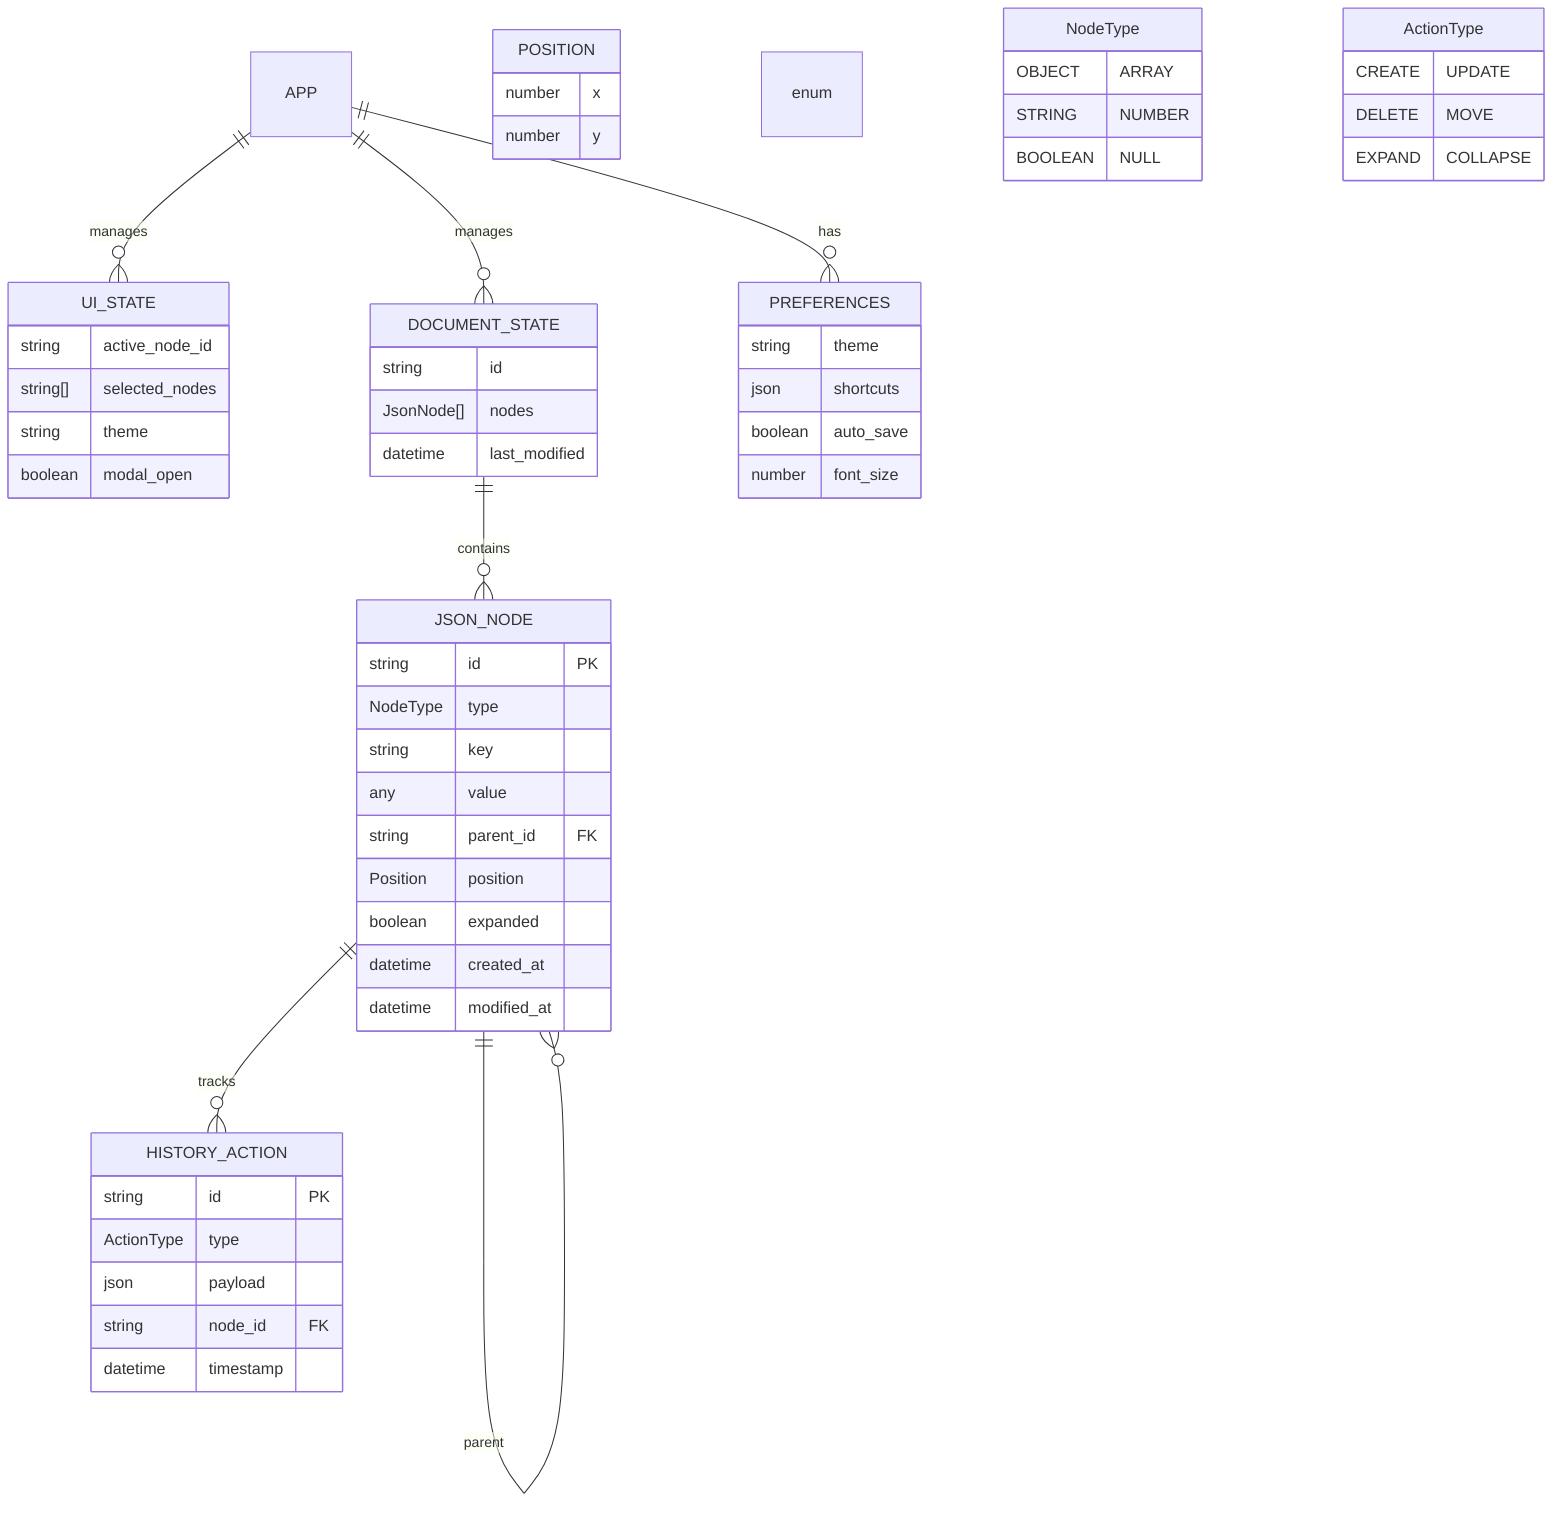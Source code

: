 erDiagram
    APP ||--o{ UI_STATE : manages
    APP ||--o{ DOCUMENT_STATE : manages
    APP ||--o{ PREFERENCES : has

    DOCUMENT_STATE {
        string id
        JsonNode[] nodes
        datetime last_modified
    }

    UI_STATE {
        string active_node_id
        string[] selected_nodes
        string theme
        boolean modal_open
    }

    PREFERENCES {
        string theme
        json shortcuts
        boolean auto_save
        number font_size
    }

    DOCUMENT_STATE ||--o{ JSON_NODE : contains
    JSON_NODE ||--o{ JSON_NODE : parent

    JSON_NODE {
        string id PK
        NodeType type
        string key
        any value
        string parent_id FK
        Position position
        boolean expanded
        datetime created_at
        datetime modified_at
    }

    POSITION {
        number x
        number y
    }

    HISTORY_ACTION {
        string id PK
        ActionType type
        json payload
        string node_id FK
        datetime timestamp
    }

    JSON_NODE ||--o{ HISTORY_ACTION : tracks

    enum NodeType {
        OBJECT
        ARRAY
        STRING
        NUMBER
        BOOLEAN
        NULL
    }

    enum ActionType {
        CREATE
        UPDATE
        DELETE
        MOVE
        EXPAND
        COLLAPSE
    }